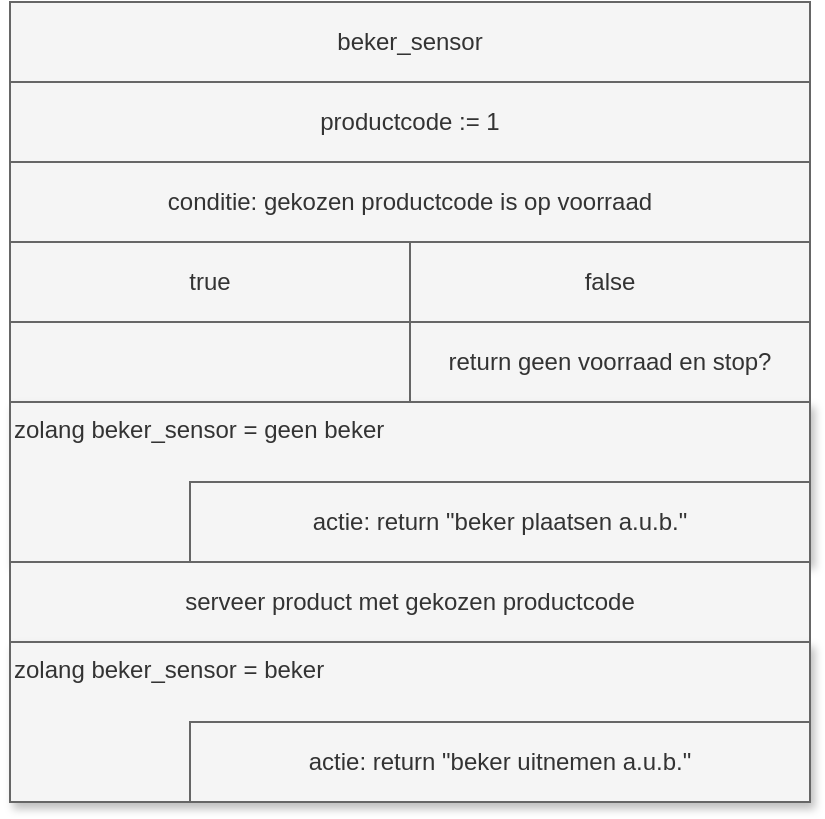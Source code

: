 <mxfile>
    <diagram id="m-ike1EShNYWh1237DYI" name="Page-1">
        <mxGraphModel dx="707" dy="779" grid="1" gridSize="10" guides="1" tooltips="1" connect="1" arrows="1" fold="1" page="1" pageScale="1" pageWidth="850" pageHeight="1100" math="0" shadow="0">
            <root>
                <mxCell id="0"/>
                <mxCell id="1" parent="0"/>
                <mxCell id="20" value="productcode := 1" style="html=1;shadow=0;whiteSpace=wrap;labelPosition=center;verticalLabelPosition=middle;align=center;verticalAlign=middle;fillColor=#f5f5f5;fontColor=#333333;strokeColor=#666666;" parent="1" vertex="1">
                    <mxGeometry x="80" y="160" width="400" height="40" as="geometry"/>
                </mxCell>
                <mxCell id="42" value="conditie: gekozen productcode is op voorraad" style="html=1;shadow=0;whiteSpace=wrap;labelPosition=center;verticalLabelPosition=middle;align=center;verticalAlign=middle;fillColor=#f5f5f5;fontColor=#333333;strokeColor=#666666;" parent="1" vertex="1">
                    <mxGeometry x="80" y="200" width="400" height="40" as="geometry"/>
                </mxCell>
                <mxCell id="43" value="return geen voorraad en stop?" style="whiteSpace=wrap;html=1;shadow=0;fillColor=#f5f5f5;fontColor=#333333;strokeColor=#666666;" parent="1" vertex="1">
                    <mxGeometry x="280" y="280" width="200" height="40" as="geometry"/>
                </mxCell>
                <mxCell id="44" value="" style="whiteSpace=wrap;html=1;shadow=0;fillColor=#f5f5f5;fontColor=#333333;strokeColor=#666666;" parent="1" vertex="1">
                    <mxGeometry x="80" y="280" width="200" height="40" as="geometry"/>
                </mxCell>
                <mxCell id="45" value="false" style="whiteSpace=wrap;html=1;shadow=0;fillColor=#f5f5f5;fontColor=#333333;strokeColor=#666666;" parent="1" vertex="1">
                    <mxGeometry x="280" y="240" width="200" height="40" as="geometry"/>
                </mxCell>
                <mxCell id="46" value="true" style="whiteSpace=wrap;html=1;shadow=0;fillColor=#f5f5f5;fontColor=#333333;strokeColor=#666666;" parent="1" vertex="1">
                    <mxGeometry x="80" y="240" width="200" height="40" as="geometry"/>
                </mxCell>
                <mxCell id="47" value="zolang beker_sensor = geen beker" style="html=1;shadow=1;whiteSpace=wrap;labelPosition=center;verticalLabelPosition=middle;align=left;verticalAlign=top;fillColor=#f5f5f5;fontColor=#333333;strokeColor=#666666;" vertex="1" parent="1">
                    <mxGeometry x="80" y="320" width="400" height="80" as="geometry"/>
                </mxCell>
                <mxCell id="48" value="actie: return &quot;beker plaatsen a.u.b.&quot;" style="whiteSpace=wrap;html=1;shadow=0;fillColor=#f5f5f5;fontColor=#333333;strokeColor=#666666;" vertex="1" parent="1">
                    <mxGeometry x="170" y="360" width="310" height="40" as="geometry"/>
                </mxCell>
                <mxCell id="59" value="serveer product met gekozen productcode" style="html=1;shadow=0;whiteSpace=wrap;labelPosition=center;verticalLabelPosition=middle;align=center;verticalAlign=middle;fillColor=#f5f5f5;fontColor=#333333;strokeColor=#666666;" vertex="1" parent="1">
                    <mxGeometry x="80" y="400" width="400" height="40" as="geometry"/>
                </mxCell>
                <mxCell id="60" value="zolang beker_sensor = beker" style="html=1;shadow=1;whiteSpace=wrap;labelPosition=center;verticalLabelPosition=middle;align=left;verticalAlign=top;fillColor=#f5f5f5;fontColor=#333333;strokeColor=#666666;" vertex="1" parent="1">
                    <mxGeometry x="80" y="440" width="400" height="80" as="geometry"/>
                </mxCell>
                <mxCell id="61" value="actie: return &quot;beker uitnemen a.u.b.&quot;" style="whiteSpace=wrap;html=1;shadow=0;fillColor=#f5f5f5;fontColor=#333333;strokeColor=#666666;" vertex="1" parent="1">
                    <mxGeometry x="170" y="480" width="310" height="40" as="geometry"/>
                </mxCell>
                <mxCell id="62" value="beker_sensor" style="html=1;shadow=0;whiteSpace=wrap;labelPosition=center;verticalLabelPosition=middle;align=center;verticalAlign=middle;fillColor=#f5f5f5;fontColor=#333333;strokeColor=#666666;" vertex="1" parent="1">
                    <mxGeometry x="80" y="120" width="400" height="40" as="geometry"/>
                </mxCell>
            </root>
        </mxGraphModel>
    </diagram>
</mxfile>